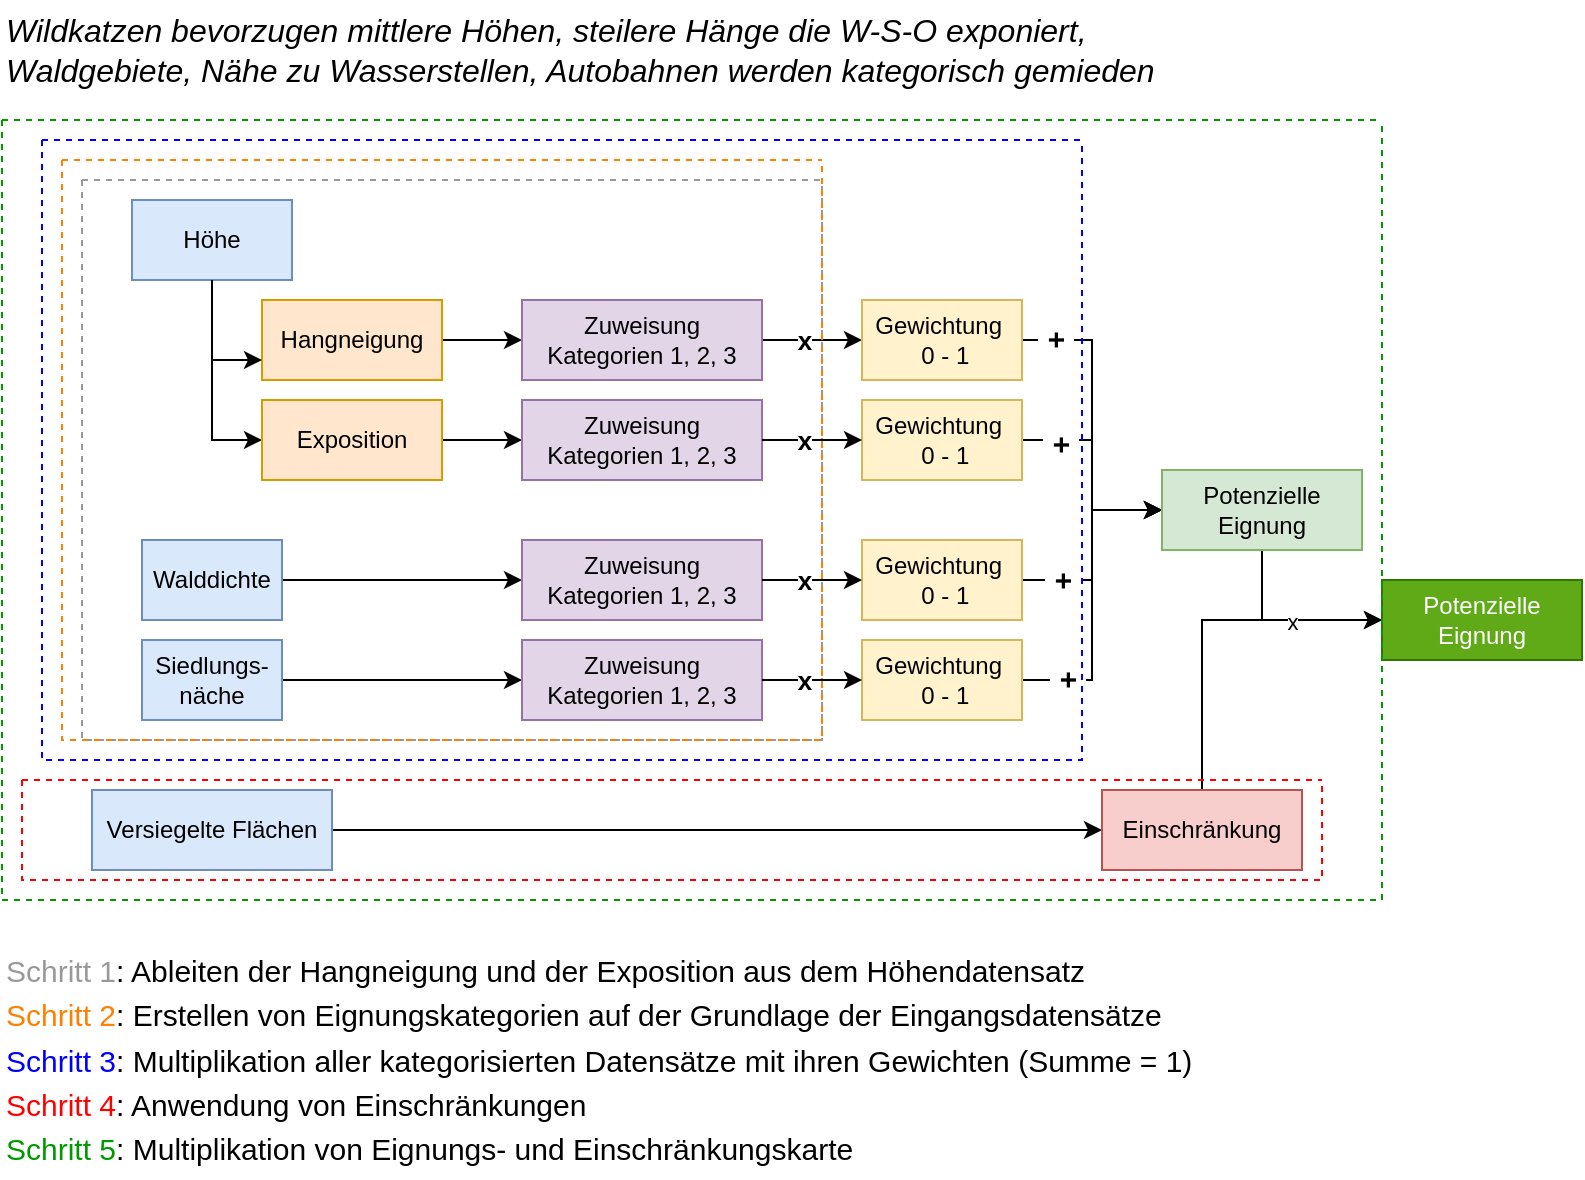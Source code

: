 <mxfile version="24.2.7" type="github">
  <diagram id="C5RBs43oDa-KdzZeNtuy" name="Page-1">
    <mxGraphModel dx="993" dy="1210" grid="1" gridSize="10" guides="1" tooltips="1" connect="1" arrows="1" fold="1" page="1" pageScale="1" pageWidth="827" pageHeight="1169" math="0" shadow="0">
      <root>
        <mxCell id="WIyWlLk6GJQsqaUBKTNV-0" />
        <mxCell id="WIyWlLk6GJQsqaUBKTNV-1" parent="WIyWlLk6GJQsqaUBKTNV-0" />
        <mxCell id="LmbCgK1vUzO_-XYj1HLt-5" style="edgeStyle=orthogonalEdgeStyle;rounded=0;orthogonalLoop=1;jettySize=auto;html=1;exitX=0.5;exitY=1;exitDx=0;exitDy=0;entryX=0;entryY=0.5;entryDx=0;entryDy=0;" edge="1" parent="WIyWlLk6GJQsqaUBKTNV-1" source="LmbCgK1vUzO_-XYj1HLt-0" target="LmbCgK1vUzO_-XYj1HLt-2">
          <mxGeometry relative="1" as="geometry" />
        </mxCell>
        <mxCell id="LmbCgK1vUzO_-XYj1HLt-14" style="edgeStyle=orthogonalEdgeStyle;rounded=0;orthogonalLoop=1;jettySize=auto;html=1;exitX=1;exitY=0.5;exitDx=0;exitDy=0;entryX=0;entryY=0.5;entryDx=0;entryDy=0;" edge="1" parent="WIyWlLk6GJQsqaUBKTNV-1" source="LmbCgK1vUzO_-XYj1HLt-1" target="LmbCgK1vUzO_-XYj1HLt-9">
          <mxGeometry relative="1" as="geometry" />
        </mxCell>
        <mxCell id="LmbCgK1vUzO_-XYj1HLt-1" value="Hangneigung" style="rounded=0;whiteSpace=wrap;html=1;fillColor=#ffe6cc;strokeColor=#d79b00;" vertex="1" parent="WIyWlLk6GJQsqaUBKTNV-1">
          <mxGeometry x="230" y="180" width="90" height="40" as="geometry" />
        </mxCell>
        <mxCell id="LmbCgK1vUzO_-XYj1HLt-15" style="edgeStyle=orthogonalEdgeStyle;rounded=0;orthogonalLoop=1;jettySize=auto;html=1;exitX=1;exitY=0.5;exitDx=0;exitDy=0;entryX=0;entryY=0.5;entryDx=0;entryDy=0;" edge="1" parent="WIyWlLk6GJQsqaUBKTNV-1" source="LmbCgK1vUzO_-XYj1HLt-2" target="LmbCgK1vUzO_-XYj1HLt-10">
          <mxGeometry relative="1" as="geometry" />
        </mxCell>
        <mxCell id="LmbCgK1vUzO_-XYj1HLt-2" value="Exposition" style="rounded=0;whiteSpace=wrap;html=1;fillColor=#ffe6cc;strokeColor=#d79b00;" vertex="1" parent="WIyWlLk6GJQsqaUBKTNV-1">
          <mxGeometry x="230" y="230" width="90" height="40" as="geometry" />
        </mxCell>
        <mxCell id="LmbCgK1vUzO_-XYj1HLt-16" style="edgeStyle=orthogonalEdgeStyle;rounded=0;orthogonalLoop=1;jettySize=auto;html=1;exitX=1;exitY=0.5;exitDx=0;exitDy=0;entryX=0;entryY=0.5;entryDx=0;entryDy=0;" edge="1" parent="WIyWlLk6GJQsqaUBKTNV-1" source="LmbCgK1vUzO_-XYj1HLt-4" target="LmbCgK1vUzO_-XYj1HLt-11">
          <mxGeometry relative="1" as="geometry" />
        </mxCell>
        <mxCell id="LmbCgK1vUzO_-XYj1HLt-17" style="edgeStyle=orthogonalEdgeStyle;rounded=0;orthogonalLoop=1;jettySize=auto;html=1;exitX=1;exitY=0.5;exitDx=0;exitDy=0;entryX=0;entryY=0.5;entryDx=0;entryDy=0;" edge="1" parent="WIyWlLk6GJQsqaUBKTNV-1" source="LmbCgK1vUzO_-XYj1HLt-7" target="LmbCgK1vUzO_-XYj1HLt-12">
          <mxGeometry relative="1" as="geometry" />
        </mxCell>
        <mxCell id="LmbCgK1vUzO_-XYj1HLt-30" style="edgeStyle=orthogonalEdgeStyle;rounded=0;orthogonalLoop=1;jettySize=auto;html=1;exitX=1;exitY=0.5;exitDx=0;exitDy=0;entryX=0;entryY=0.5;entryDx=0;entryDy=0;" edge="1" parent="WIyWlLk6GJQsqaUBKTNV-1" source="LmbCgK1vUzO_-XYj1HLt-9" target="LmbCgK1vUzO_-XYj1HLt-21">
          <mxGeometry relative="1" as="geometry" />
        </mxCell>
        <mxCell id="LmbCgK1vUzO_-XYj1HLt-37" value="x" style="edgeLabel;html=1;align=center;verticalAlign=middle;resizable=0;points=[];fontSize=13;fontStyle=1;spacingLeft=5;spacingRight=5;" vertex="1" connectable="0" parent="LmbCgK1vUzO_-XYj1HLt-30">
          <mxGeometry x="-0.173" relative="1" as="geometry">
            <mxPoint as="offset" />
          </mxGeometry>
        </mxCell>
        <mxCell id="LmbCgK1vUzO_-XYj1HLt-9" value="Zuweisung Kategorien 1, 2, 3" style="rounded=0;whiteSpace=wrap;html=1;fillColor=#e1d5e7;strokeColor=#9673a6;" vertex="1" parent="WIyWlLk6GJQsqaUBKTNV-1">
          <mxGeometry x="360" y="180" width="120" height="40" as="geometry" />
        </mxCell>
        <mxCell id="LmbCgK1vUzO_-XYj1HLt-10" value="Zuweisung Kategorien 1, 2, 3" style="rounded=0;whiteSpace=wrap;html=1;fillColor=#e1d5e7;strokeColor=#9673a6;" vertex="1" parent="WIyWlLk6GJQsqaUBKTNV-1">
          <mxGeometry x="360" y="230" width="120" height="40" as="geometry" />
        </mxCell>
        <mxCell id="LmbCgK1vUzO_-XYj1HLt-11" value="Zuweisung Kategorien 1, 2, 3" style="rounded=0;whiteSpace=wrap;html=1;fillColor=#e1d5e7;strokeColor=#9673a6;" vertex="1" parent="WIyWlLk6GJQsqaUBKTNV-1">
          <mxGeometry x="360" y="300" width="120" height="40" as="geometry" />
        </mxCell>
        <mxCell id="LmbCgK1vUzO_-XYj1HLt-12" value="Zuweisung Kategorien 1, 2, 3" style="rounded=0;whiteSpace=wrap;html=1;fillColor=#e1d5e7;strokeColor=#9673a6;" vertex="1" parent="WIyWlLk6GJQsqaUBKTNV-1">
          <mxGeometry x="360" y="350" width="120" height="40" as="geometry" />
        </mxCell>
        <mxCell id="LmbCgK1vUzO_-XYj1HLt-40" style="edgeStyle=orthogonalEdgeStyle;rounded=0;orthogonalLoop=1;jettySize=auto;html=1;exitX=1;exitY=0.5;exitDx=0;exitDy=0;entryX=0;entryY=0.5;entryDx=0;entryDy=0;" edge="1" parent="WIyWlLk6GJQsqaUBKTNV-1" source="LmbCgK1vUzO_-XYj1HLt-21" target="LmbCgK1vUzO_-XYj1HLt-26">
          <mxGeometry relative="1" as="geometry">
            <mxPoint x="660" y="180" as="targetPoint" />
          </mxGeometry>
        </mxCell>
        <mxCell id="LmbCgK1vUzO_-XYj1HLt-81" value="+" style="edgeLabel;html=1;align=center;verticalAlign=middle;resizable=0;points=[];fontSize=15;fontStyle=1;horizontal=0;" vertex="1" connectable="0" parent="LmbCgK1vUzO_-XYj1HLt-40">
          <mxGeometry x="-0.802" y="-1" relative="1" as="geometry">
            <mxPoint as="offset" />
          </mxGeometry>
        </mxCell>
        <mxCell id="LmbCgK1vUzO_-XYj1HLt-21" value="Gewichtung&amp;nbsp;&lt;br&gt;&amp;nbsp;0 - 1" style="rounded=0;whiteSpace=wrap;html=1;fillColor=#fff2cc;strokeColor=#d6b656;" vertex="1" parent="WIyWlLk6GJQsqaUBKTNV-1">
          <mxGeometry x="530" y="180" width="80" height="40" as="geometry" />
        </mxCell>
        <mxCell id="LmbCgK1vUzO_-XYj1HLt-41" value="" style="edgeStyle=orthogonalEdgeStyle;rounded=0;orthogonalLoop=1;jettySize=auto;html=1;" edge="1" parent="WIyWlLk6GJQsqaUBKTNV-1" source="LmbCgK1vUzO_-XYj1HLt-22" target="LmbCgK1vUzO_-XYj1HLt-26">
          <mxGeometry relative="1" as="geometry" />
        </mxCell>
        <mxCell id="LmbCgK1vUzO_-XYj1HLt-80" value="+" style="edgeLabel;html=1;align=center;verticalAlign=middle;resizable=0;points=[];fontSize=15;fontStyle=1;horizontal=0;" vertex="1" connectable="0" parent="LmbCgK1vUzO_-XYj1HLt-41">
          <mxGeometry x="-0.66" y="-3" relative="1" as="geometry">
            <mxPoint as="offset" />
          </mxGeometry>
        </mxCell>
        <mxCell id="LmbCgK1vUzO_-XYj1HLt-22" value="Gewichtung&amp;nbsp;&lt;br&gt;&amp;nbsp;0 - 1" style="rounded=0;whiteSpace=wrap;html=1;fillColor=#fff2cc;strokeColor=#d6b656;" vertex="1" parent="WIyWlLk6GJQsqaUBKTNV-1">
          <mxGeometry x="530" y="230" width="80" height="40" as="geometry" />
        </mxCell>
        <mxCell id="LmbCgK1vUzO_-XYj1HLt-44" style="edgeStyle=orthogonalEdgeStyle;rounded=0;orthogonalLoop=1;jettySize=auto;html=1;exitX=1;exitY=0.5;exitDx=0;exitDy=0;entryX=0;entryY=0.5;entryDx=0;entryDy=0;" edge="1" parent="WIyWlLk6GJQsqaUBKTNV-1" source="LmbCgK1vUzO_-XYj1HLt-23" target="LmbCgK1vUzO_-XYj1HLt-26">
          <mxGeometry relative="1" as="geometry" />
        </mxCell>
        <mxCell id="LmbCgK1vUzO_-XYj1HLt-82" value="+" style="edgeLabel;html=1;align=center;verticalAlign=middle;resizable=0;points=[];fontSize=15;fontStyle=1;horizontal=0;" vertex="1" connectable="0" parent="LmbCgK1vUzO_-XYj1HLt-44">
          <mxGeometry x="-0.636" y="-1" relative="1" as="geometry">
            <mxPoint as="offset" />
          </mxGeometry>
        </mxCell>
        <mxCell id="LmbCgK1vUzO_-XYj1HLt-23" value="Gewichtung&amp;nbsp;&lt;br&gt;&amp;nbsp;0 - 1" style="rounded=0;whiteSpace=wrap;html=1;fillColor=#fff2cc;strokeColor=#d6b656;" vertex="1" parent="WIyWlLk6GJQsqaUBKTNV-1">
          <mxGeometry x="530" y="300" width="80" height="40" as="geometry" />
        </mxCell>
        <mxCell id="LmbCgK1vUzO_-XYj1HLt-46" style="edgeStyle=orthogonalEdgeStyle;rounded=0;orthogonalLoop=1;jettySize=auto;html=1;exitX=1;exitY=0.5;exitDx=0;exitDy=0;entryX=0;entryY=0.5;entryDx=0;entryDy=0;" edge="1" parent="WIyWlLk6GJQsqaUBKTNV-1" source="LmbCgK1vUzO_-XYj1HLt-24" target="LmbCgK1vUzO_-XYj1HLt-26">
          <mxGeometry relative="1" as="geometry" />
        </mxCell>
        <mxCell id="LmbCgK1vUzO_-XYj1HLt-83" value="&lt;font style=&quot;font-size: 15px;&quot;&gt;&lt;b style=&quot;font-size: 15px;&quot;&gt;+&lt;/b&gt;&lt;/font&gt;" style="edgeLabel;html=1;align=center;verticalAlign=middle;resizable=0;points=[];fontSize=15;horizontal=0;" vertex="1" connectable="0" parent="LmbCgK1vUzO_-XYj1HLt-46">
          <mxGeometry x="-0.722" y="-1" relative="1" as="geometry">
            <mxPoint as="offset" />
          </mxGeometry>
        </mxCell>
        <mxCell id="LmbCgK1vUzO_-XYj1HLt-24" value="Gewichtung&amp;nbsp;&lt;br&gt;&amp;nbsp;0 - 1" style="rounded=0;whiteSpace=wrap;html=1;fillColor=#fff2cc;strokeColor=#d6b656;" vertex="1" parent="WIyWlLk6GJQsqaUBKTNV-1">
          <mxGeometry x="530" y="350" width="80" height="40" as="geometry" />
        </mxCell>
        <mxCell id="LmbCgK1vUzO_-XYj1HLt-52" style="edgeStyle=orthogonalEdgeStyle;rounded=0;orthogonalLoop=1;jettySize=auto;html=1;exitX=0.5;exitY=1;exitDx=0;exitDy=0;entryX=0;entryY=0.5;entryDx=0;entryDy=0;" edge="1" parent="WIyWlLk6GJQsqaUBKTNV-1" source="LmbCgK1vUzO_-XYj1HLt-26" target="LmbCgK1vUzO_-XYj1HLt-48">
          <mxGeometry relative="1" as="geometry">
            <mxPoint x="700" y="290" as="sourcePoint" />
          </mxGeometry>
        </mxCell>
        <mxCell id="LmbCgK1vUzO_-XYj1HLt-47" style="edgeStyle=orthogonalEdgeStyle;rounded=0;orthogonalLoop=1;jettySize=auto;html=1;exitX=1;exitY=0.5;exitDx=0;exitDy=0;entryX=0;entryY=0.5;entryDx=0;entryDy=0;" edge="1" parent="WIyWlLk6GJQsqaUBKTNV-1" source="LmbCgK1vUzO_-XYj1HLt-27" target="LmbCgK1vUzO_-XYj1HLt-28">
          <mxGeometry relative="1" as="geometry" />
        </mxCell>
        <mxCell id="LmbCgK1vUzO_-XYj1HLt-50" style="edgeStyle=orthogonalEdgeStyle;rounded=0;orthogonalLoop=1;jettySize=auto;html=1;exitX=0.5;exitY=0;exitDx=0;exitDy=0;entryX=0;entryY=0.5;entryDx=0;entryDy=0;" edge="1" parent="WIyWlLk6GJQsqaUBKTNV-1" source="LmbCgK1vUzO_-XYj1HLt-28" target="LmbCgK1vUzO_-XYj1HLt-48">
          <mxGeometry relative="1" as="geometry" />
        </mxCell>
        <mxCell id="LmbCgK1vUzO_-XYj1HLt-53" value="x" style="edgeLabel;html=1;align=center;verticalAlign=middle;resizable=0;points=[];" vertex="1" connectable="0" parent="LmbCgK1vUzO_-XYj1HLt-50">
          <mxGeometry x="0.478" y="-1" relative="1" as="geometry">
            <mxPoint as="offset" />
          </mxGeometry>
        </mxCell>
        <mxCell id="LmbCgK1vUzO_-XYj1HLt-28" value="Einschränkung" style="rounded=0;whiteSpace=wrap;html=1;fillColor=#f8cecc;strokeColor=#b85450;" vertex="1" parent="WIyWlLk6GJQsqaUBKTNV-1">
          <mxGeometry x="650" y="425" width="100" height="40" as="geometry" />
        </mxCell>
        <mxCell id="LmbCgK1vUzO_-XYj1HLt-48" value="Potenzielle Eignung" style="rounded=0;whiteSpace=wrap;html=1;fillColor=#60a917;fontColor=#ffffff;strokeColor=#2D7600;" vertex="1" parent="WIyWlLk6GJQsqaUBKTNV-1">
          <mxGeometry x="790" y="320" width="100" height="40" as="geometry" />
        </mxCell>
        <mxCell id="LmbCgK1vUzO_-XYj1HLt-56" value="" style="swimlane;startSize=0;dashed=1;strokeColor=#999999;fillColor=#e3c800;fontColor=#000000;" vertex="1" parent="WIyWlLk6GJQsqaUBKTNV-1">
          <mxGeometry x="140" y="120" width="370" height="280" as="geometry" />
        </mxCell>
        <mxCell id="LmbCgK1vUzO_-XYj1HLt-57" value="" style="swimlane;startSize=0;dashed=1;strokeColor=#FF8000;fillColor=#FF8000;fontColor=#ffffff;" vertex="1" parent="LmbCgK1vUzO_-XYj1HLt-56">
          <mxGeometry x="-10" y="-10" width="380" height="290" as="geometry" />
        </mxCell>
        <mxCell id="LmbCgK1vUzO_-XYj1HLt-60" value="&lt;font color=&quot;#999999&quot;&gt;Schritt 1&lt;/font&gt;: Ableiten der Hangneigung und der Exposition aus dem Höhendatensatz" style="text;html=1;align=left;verticalAlign=middle;resizable=0;points=[];autosize=1;strokeColor=none;fillColor=none;fontSize=15;" vertex="1" parent="WIyWlLk6GJQsqaUBKTNV-1">
          <mxGeometry x="100" y="500" width="560" height="30" as="geometry" />
        </mxCell>
        <mxCell id="LmbCgK1vUzO_-XYj1HLt-61" value="&lt;font color=&quot;#ff8000&quot;&gt;Schritt 2&lt;/font&gt;: Erstellen von Eignungskategorien auf der Grundlage der Eingangsdatensätze" style="text;html=1;align=left;verticalAlign=middle;resizable=0;points=[];autosize=1;strokeColor=none;fillColor=none;fontSize=15;" vertex="1" parent="WIyWlLk6GJQsqaUBKTNV-1">
          <mxGeometry x="100" y="522" width="600" height="30" as="geometry" />
        </mxCell>
        <mxCell id="LmbCgK1vUzO_-XYj1HLt-62" value="&lt;font color=&quot;#0000ff&quot;&gt;Schritt 3&lt;/font&gt;: Multiplikation aller kategorisierten Datensätze mit ihren Gewichten (Summe = 1)" style="text;html=1;align=left;verticalAlign=middle;resizable=0;points=[];autosize=1;strokeColor=none;fillColor=none;fontSize=15;" vertex="1" parent="WIyWlLk6GJQsqaUBKTNV-1">
          <mxGeometry x="100" y="545" width="620" height="30" as="geometry" />
        </mxCell>
        <mxCell id="LmbCgK1vUzO_-XYj1HLt-63" value="&lt;font color=&quot;#ff0000&quot;&gt;Schritt 4&lt;/font&gt;: Anwendung von Einschränkungen" style="text;html=1;align=left;verticalAlign=middle;resizable=0;points=[];autosize=1;strokeColor=none;fillColor=none;fontSize=15;" vertex="1" parent="WIyWlLk6GJQsqaUBKTNV-1">
          <mxGeometry x="100" y="567" width="310" height="30" as="geometry" />
        </mxCell>
        <mxCell id="LmbCgK1vUzO_-XYj1HLt-64" value="&lt;font color=&quot;#009900&quot;&gt;Schritt 5&lt;/font&gt;:&amp;nbsp;&lt;span style=&quot;background-color: initial; font-size: 15px;&quot;&gt;Multiplikation von Eignungs- und Einschränkungskarte&lt;/span&gt;" style="text;html=1;align=left;verticalAlign=middle;resizable=0;points=[];autosize=1;strokeColor=none;fillColor=none;fontSize=15;" vertex="1" parent="WIyWlLk6GJQsqaUBKTNV-1">
          <mxGeometry x="100" y="589" width="450" height="30" as="geometry" />
        </mxCell>
        <mxCell id="LmbCgK1vUzO_-XYj1HLt-66" value="&lt;font style=&quot;font-size: 16px;&quot;&gt;&lt;i&gt;Wildkatzen bevorzugen mittlere Höhen, steilere Hänge die W-S-O exponiert, &lt;br&gt;Waldgebiete, Nähe zu Wasserstellen, Autobahnen werden kategorisch gemieden&lt;/i&gt;&lt;/font&gt;" style="text;html=1;align=left;verticalAlign=middle;resizable=0;points=[];autosize=1;strokeColor=none;fillColor=none;fontSize=15;" vertex="1" parent="WIyWlLk6GJQsqaUBKTNV-1">
          <mxGeometry x="100" y="30" width="600" height="50" as="geometry" />
        </mxCell>
        <mxCell id="LmbCgK1vUzO_-XYj1HLt-67" value="" style="swimlane;startSize=0;dashed=1;strokeColor=#0000FF;fillColor=#FF0000;fontColor=#ffffff;" vertex="1" parent="WIyWlLk6GJQsqaUBKTNV-1">
          <mxGeometry x="120" y="100" width="520" height="310" as="geometry" />
        </mxCell>
        <mxCell id="LmbCgK1vUzO_-XYj1HLt-69" value="" style="swimlane;startSize=0;dashed=1;strokeColor=#FF0000;fillColor=#FF0000;fontColor=#ffffff;" vertex="1" parent="WIyWlLk6GJQsqaUBKTNV-1">
          <mxGeometry x="110" y="420" width="650" height="50" as="geometry" />
        </mxCell>
        <mxCell id="LmbCgK1vUzO_-XYj1HLt-71" value="" style="swimlane;startSize=0;dashed=1;strokeColor=#009900;fillColor=#FF0000;fontColor=#ffffff;" vertex="1" parent="WIyWlLk6GJQsqaUBKTNV-1">
          <mxGeometry x="100" y="90" width="690" height="390" as="geometry" />
        </mxCell>
        <mxCell id="LmbCgK1vUzO_-XYj1HLt-0" value="Höhe" style="rounded=0;whiteSpace=wrap;html=1;fillColor=#dae8fc;strokeColor=#6c8ebf;" vertex="1" parent="LmbCgK1vUzO_-XYj1HLt-71">
          <mxGeometry x="65" y="40" width="80" height="40" as="geometry" />
        </mxCell>
        <mxCell id="LmbCgK1vUzO_-XYj1HLt-4" value="Walddichte" style="rounded=0;whiteSpace=wrap;html=1;fillColor=#dae8fc;strokeColor=#6c8ebf;" vertex="1" parent="LmbCgK1vUzO_-XYj1HLt-71">
          <mxGeometry x="70" y="210" width="70" height="40" as="geometry" />
        </mxCell>
        <mxCell id="LmbCgK1vUzO_-XYj1HLt-7" value="Siedlungs-&lt;div&gt;näche&lt;/div&gt;" style="rounded=0;whiteSpace=wrap;html=1;fillColor=#dae8fc;strokeColor=#6c8ebf;" vertex="1" parent="LmbCgK1vUzO_-XYj1HLt-71">
          <mxGeometry x="70" y="260" width="70" height="40" as="geometry" />
        </mxCell>
        <mxCell id="LmbCgK1vUzO_-XYj1HLt-27" value="Versiegelte Flächen" style="rounded=0;whiteSpace=wrap;html=1;fillColor=#dae8fc;strokeColor=#6c8ebf;" vertex="1" parent="LmbCgK1vUzO_-XYj1HLt-71">
          <mxGeometry x="45" y="335" width="120" height="40" as="geometry" />
        </mxCell>
        <mxCell id="LmbCgK1vUzO_-XYj1HLt-26" value="Potenzielle Eignung" style="rounded=0;whiteSpace=wrap;html=1;fillColor=#d5e8d4;strokeColor=#82b366;" vertex="1" parent="LmbCgK1vUzO_-XYj1HLt-71">
          <mxGeometry x="580" y="175" width="100" height="40" as="geometry" />
        </mxCell>
        <mxCell id="LmbCgK1vUzO_-XYj1HLt-74" style="edgeStyle=orthogonalEdgeStyle;rounded=0;orthogonalLoop=1;jettySize=auto;html=1;exitX=0.5;exitY=1;exitDx=0;exitDy=0;entryX=0;entryY=0.75;entryDx=0;entryDy=0;" edge="1" parent="WIyWlLk6GJQsqaUBKTNV-1" source="LmbCgK1vUzO_-XYj1HLt-0" target="LmbCgK1vUzO_-XYj1HLt-1">
          <mxGeometry relative="1" as="geometry" />
        </mxCell>
        <mxCell id="LmbCgK1vUzO_-XYj1HLt-87" style="edgeStyle=orthogonalEdgeStyle;rounded=0;orthogonalLoop=1;jettySize=auto;html=1;exitX=1;exitY=0.5;exitDx=0;exitDy=0;" edge="1" parent="WIyWlLk6GJQsqaUBKTNV-1" source="LmbCgK1vUzO_-XYj1HLt-10">
          <mxGeometry relative="1" as="geometry">
            <mxPoint x="490" y="210" as="sourcePoint" />
            <mxPoint x="530" y="250" as="targetPoint" />
          </mxGeometry>
        </mxCell>
        <mxCell id="LmbCgK1vUzO_-XYj1HLt-88" value="x" style="edgeLabel;html=1;align=center;verticalAlign=middle;resizable=0;points=[];fontSize=13;fontStyle=1;spacingLeft=5;spacingRight=5;" vertex="1" connectable="0" parent="LmbCgK1vUzO_-XYj1HLt-87">
          <mxGeometry x="-0.173" relative="1" as="geometry">
            <mxPoint as="offset" />
          </mxGeometry>
        </mxCell>
        <mxCell id="LmbCgK1vUzO_-XYj1HLt-89" style="edgeStyle=orthogonalEdgeStyle;rounded=0;orthogonalLoop=1;jettySize=auto;html=1;exitX=1;exitY=0.5;exitDx=0;exitDy=0;entryX=0;entryY=0.5;entryDx=0;entryDy=0;" edge="1" parent="WIyWlLk6GJQsqaUBKTNV-1" source="LmbCgK1vUzO_-XYj1HLt-11" target="LmbCgK1vUzO_-XYj1HLt-23">
          <mxGeometry relative="1" as="geometry">
            <mxPoint x="480" y="330" as="sourcePoint" />
            <mxPoint x="530" y="330" as="targetPoint" />
          </mxGeometry>
        </mxCell>
        <mxCell id="LmbCgK1vUzO_-XYj1HLt-90" value="x" style="edgeLabel;html=1;align=center;verticalAlign=middle;resizable=0;points=[];fontSize=13;fontStyle=1;spacingLeft=5;spacingRight=5;" vertex="1" connectable="0" parent="LmbCgK1vUzO_-XYj1HLt-89">
          <mxGeometry x="-0.173" relative="1" as="geometry">
            <mxPoint as="offset" />
          </mxGeometry>
        </mxCell>
        <mxCell id="LmbCgK1vUzO_-XYj1HLt-91" style="edgeStyle=orthogonalEdgeStyle;rounded=0;orthogonalLoop=1;jettySize=auto;html=1;exitX=1;exitY=0.5;exitDx=0;exitDy=0;entryX=0;entryY=0.5;entryDx=0;entryDy=0;" edge="1" parent="WIyWlLk6GJQsqaUBKTNV-1" source="LmbCgK1vUzO_-XYj1HLt-12" target="LmbCgK1vUzO_-XYj1HLt-24">
          <mxGeometry relative="1" as="geometry">
            <mxPoint x="490" y="330" as="sourcePoint" />
            <mxPoint x="540" y="330" as="targetPoint" />
          </mxGeometry>
        </mxCell>
        <mxCell id="LmbCgK1vUzO_-XYj1HLt-92" value="x" style="edgeLabel;html=1;align=center;verticalAlign=middle;resizable=0;points=[];fontSize=13;fontStyle=1;spacingLeft=5;spacingRight=5;" vertex="1" connectable="0" parent="LmbCgK1vUzO_-XYj1HLt-91">
          <mxGeometry x="-0.173" relative="1" as="geometry">
            <mxPoint as="offset" />
          </mxGeometry>
        </mxCell>
      </root>
    </mxGraphModel>
  </diagram>
</mxfile>
